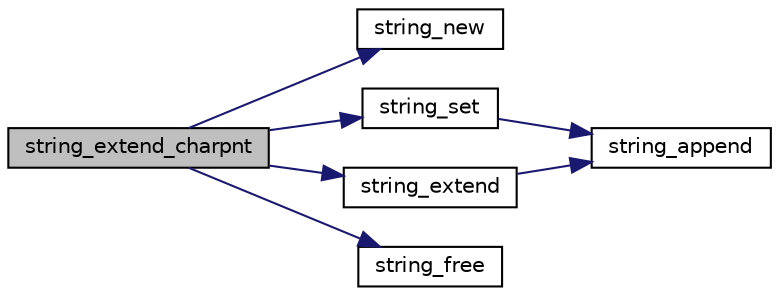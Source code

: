 digraph "string_extend_charpnt"
{
 // INTERACTIVE_SVG=YES
  edge [fontname="Helvetica",fontsize="10",labelfontname="Helvetica",labelfontsize="10"];
  node [fontname="Helvetica",fontsize="10",shape=record];
  rankdir="LR";
  Node1 [label="string_extend_charpnt",height=0.2,width=0.4,color="black", fillcolor="grey75", style="filled", fontcolor="black"];
  Node1 -> Node2 [color="midnightblue",fontsize="10",style="solid",fontname="Helvetica"];
  Node2 [label="string_new",height=0.2,width=0.4,color="black", fillcolor="white", style="filled",URL="$string_8h.html#a5fe0a275d8ad9d1b486257d32be21ca1"];
  Node1 -> Node3 [color="midnightblue",fontsize="10",style="solid",fontname="Helvetica"];
  Node3 [label="string_set",height=0.2,width=0.4,color="black", fillcolor="white", style="filled",URL="$string_8h.html#ab4eb01816fddbfd97d53fb843657098b"];
  Node3 -> Node4 [color="midnightblue",fontsize="10",style="solid",fontname="Helvetica"];
  Node4 [label="string_append",height=0.2,width=0.4,color="black", fillcolor="white", style="filled",URL="$string_8h.html#a4acd3723240500d90b439dc12661415d"];
  Node1 -> Node5 [color="midnightblue",fontsize="10",style="solid",fontname="Helvetica"];
  Node5 [label="string_extend",height=0.2,width=0.4,color="black", fillcolor="white", style="filled",URL="$string_8h.html#aa6bffdfdeecb595a0e76b3c924e4939b"];
  Node5 -> Node4 [color="midnightblue",fontsize="10",style="solid",fontname="Helvetica"];
  Node1 -> Node6 [color="midnightblue",fontsize="10",style="solid",fontname="Helvetica"];
  Node6 [label="string_free",height=0.2,width=0.4,color="black", fillcolor="white", style="filled",URL="$string_8h.html#a8b16f1091818ecf0f5ba9dc5206958d6"];
}
